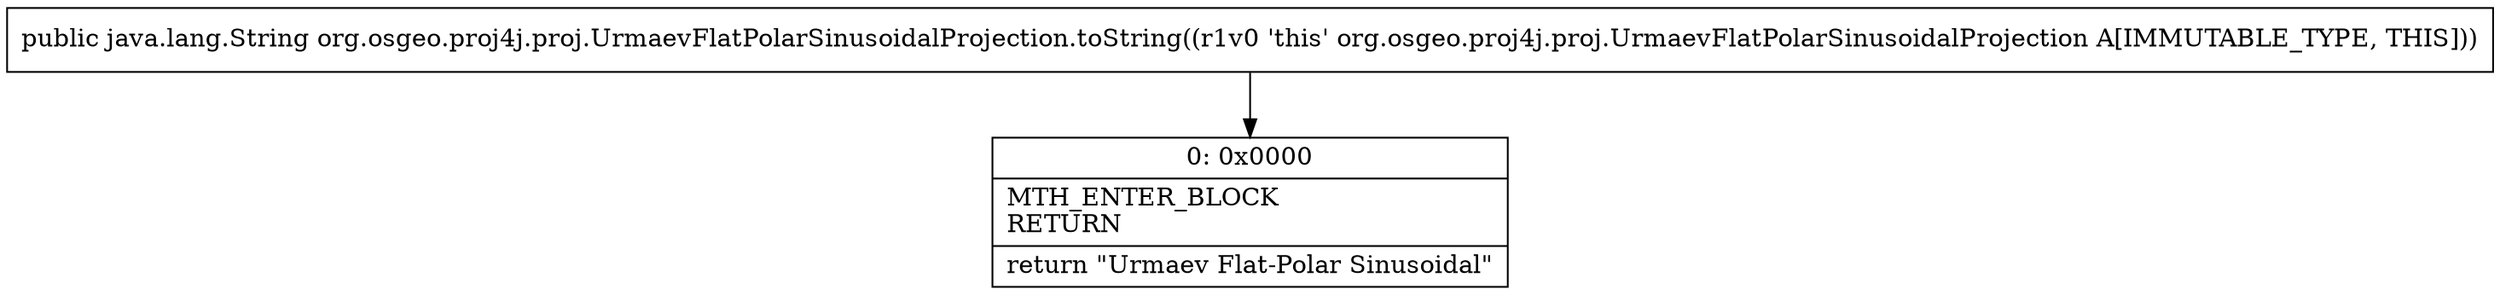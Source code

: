digraph "CFG fororg.osgeo.proj4j.proj.UrmaevFlatPolarSinusoidalProjection.toString()Ljava\/lang\/String;" {
Node_0 [shape=record,label="{0\:\ 0x0000|MTH_ENTER_BLOCK\lRETURN\l|return \"Urmaev Flat\-Polar Sinusoidal\"\l}"];
MethodNode[shape=record,label="{public java.lang.String org.osgeo.proj4j.proj.UrmaevFlatPolarSinusoidalProjection.toString((r1v0 'this' org.osgeo.proj4j.proj.UrmaevFlatPolarSinusoidalProjection A[IMMUTABLE_TYPE, THIS])) }"];
MethodNode -> Node_0;
}

